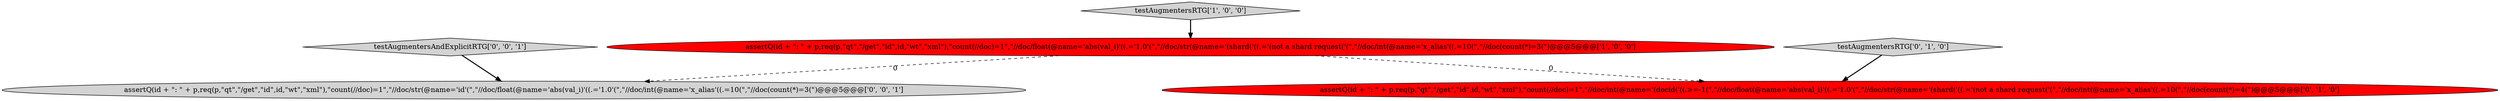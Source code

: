digraph {
2 [style = filled, label = "assertQ(id + \": \" + p,req(p,\"qt\",\"/get\",\"id\",id,\"wt\",\"xml\"),\"count(//doc)=1\",\"//doc/int(@name='(docid('((.>=-1(\",\"//doc/float(@name='abs(val_i)'((.='1.0'(\",\"//doc/str(@name='(shard('((.='(not a shard request('(\",\"//doc/int(@name='x_alias'((.=10(\",\"//doc(count(*)=4(\")@@@5@@@['0', '1', '0']", fillcolor = red, shape = ellipse image = "AAA1AAABBB2BBB"];
0 [style = filled, label = "testAugmentersRTG['1', '0', '0']", fillcolor = lightgray, shape = diamond image = "AAA0AAABBB1BBB"];
1 [style = filled, label = "assertQ(id + \": \" + p,req(p,\"qt\",\"/get\",\"id\",id,\"wt\",\"xml\"),\"count(//doc)=1\",\"//doc/float(@name='abs(val_i)'((.='1.0'(\",\"//doc/str(@name='(shard('((.='(not a shard request('(\",\"//doc/int(@name='x_alias'((.=10(\",\"//doc(count(*)=3(\")@@@5@@@['1', '0', '0']", fillcolor = red, shape = ellipse image = "AAA1AAABBB1BBB"];
3 [style = filled, label = "testAugmentersRTG['0', '1', '0']", fillcolor = lightgray, shape = diamond image = "AAA0AAABBB2BBB"];
4 [style = filled, label = "testAugmentersAndExplicitRTG['0', '0', '1']", fillcolor = lightgray, shape = diamond image = "AAA0AAABBB3BBB"];
5 [style = filled, label = "assertQ(id + \": \" + p,req(p,\"qt\",\"/get\",\"id\",id,\"wt\",\"xml\"),\"count(//doc)=1\",\"//doc/str(@name='id'(\",\"//doc/float(@name='abs(val_i)'((.='1.0'(\",\"//doc/int(@name='x_alias'((.=10(\",\"//doc(count(*)=3(\")@@@5@@@['0', '0', '1']", fillcolor = lightgray, shape = ellipse image = "AAA0AAABBB3BBB"];
1->2 [style = dashed, label="0"];
1->5 [style = dashed, label="0"];
3->2 [style = bold, label=""];
4->5 [style = bold, label=""];
0->1 [style = bold, label=""];
}
